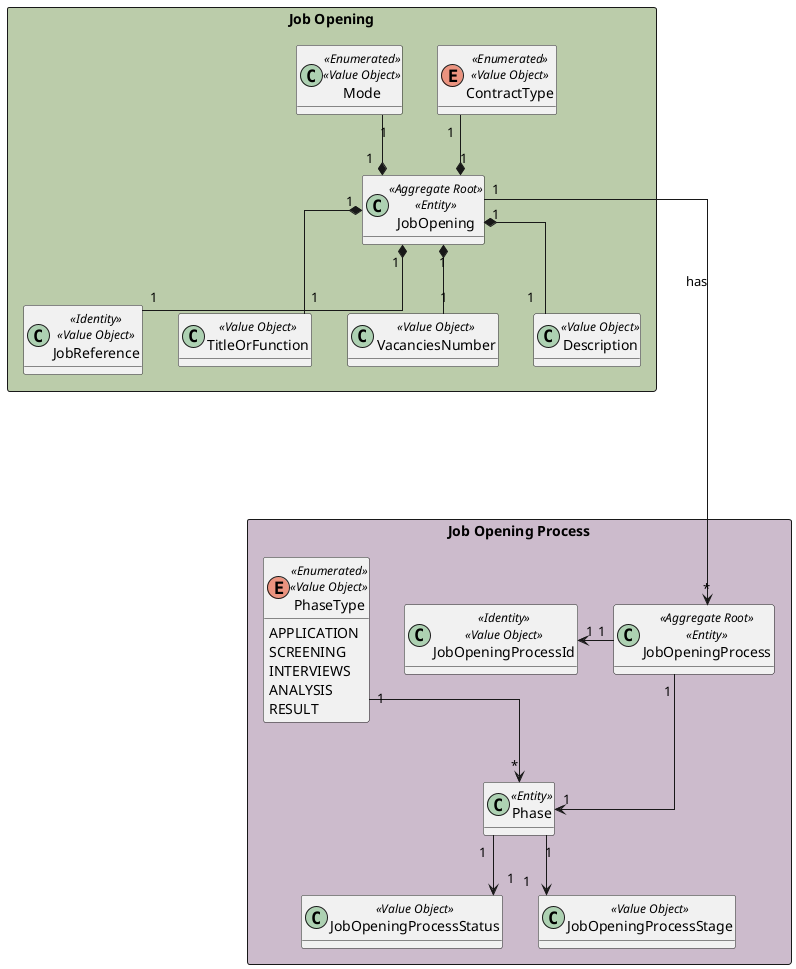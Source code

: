 @startuml
'https://plantuml.com/class-diagram

hide methods
skinparam linetype ortho










rectangle "Job Opening" #bbccaa {

    class JobOpening<<Aggregate Root>><<Entity>>{}

    class JobReference<<Identity>><<Value Object>>{}

    class TitleOrFunction<<Value Object>>{}

    enum ContractType<<Enumerated>><<Value Object>>{}

    class Mode<<Enumerated>><<Value Object>>{}


    class VacanciesNumber<<Value Object>>{}

    class Description<<Value Object>>{}

    ''Maybe go to Interview Model

}


rectangle "Job Opening Process" #ccbbcc{
    class JobOpeningProcess<<Aggregate Root>><<Entity>>{}
    class JobOpeningProcessId<<Identity>><<Value Object>>{}
    class JobOpeningProcessStatus<<Value Object>>{}
    class JobOpeningProcessStage<<Value Object>>{}
    class Phase<<Entity>>{
        }
    enum PhaseType<<Enumerated>><<Value Object>>{
        APPLICATION
        SCREENING
        INTERVIEWS
        ANALYSIS
        RESULT
    }
}






JobReference "1" -up-* "1" JobOpening
TitleOrFunction "1" -up-* "1" JobOpening
ContractType "1" --* "1" JobOpening
Mode "1" --* "1" JobOpening
Description "1" -up-* "1" JobOpening
VacanciesNumber "1" -up-* "1" JobOpening




JobOpeningProcess "1" -left-> "1" JobOpeningProcessId
JobOpening "1" -----> "*" JobOpeningProcess : has
Phase "1" --> "1" JobOpeningProcessStatus
Phase "1" --> "1" JobOpeningProcessStage
JobOpeningProcess "1" --> "1" Phase

PhaseType "1" -down-> "*" Phase


''InterviewModel "1" -left-> "1" InterviewModelName : has
''InterviewModel "1" -down--> "*" Question : contains
''Question <|-- InterviewModel : belongs to











@enduml
